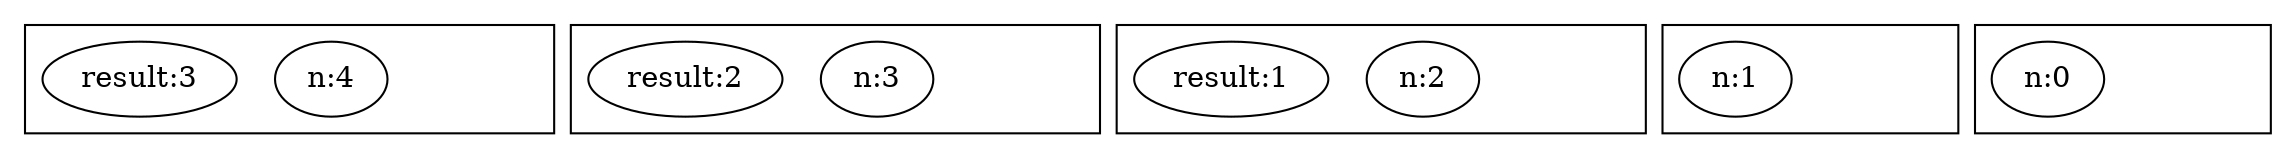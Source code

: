 digraph root {
	graph [compound=true]
	subgraph cluster_4rilep {
		graph [label=""]
		4 [style=invisible]
		"n:4" [label="n:4"]
		"result:3" [label="result:3"]
	}
	subgraph cluster_3aufuo {
		graph [label=""]
		3 [style=invisible]
		"n:3" [label="n:3"]
		"result:2" [label="result:2"]
	}
	subgraph cluster_2ommgz {
		graph [label=""]
		2 [style=invisible]
		"n:2" [label="n:2"]
		"result:1" [label="result:1"]
	}
	subgraph cluster_1avaoq {
		graph [label=""]
		1 [style=invisible]
		"n:1" [label="n:1"]
	}
	subgraph cluster_0bndfs {
		graph [label=""]
		0 [style=invisible]
		"n:0" [label="n:0"]
	}
	subgraph cluster_1fbamw {
		graph [label=""]
		1 [style=invisible]
		"n:1" [label="n:1"]
	}
	subgraph cluster_2qylye {
		graph [label=""]
		2 [style=invisible]
		"n:2" [label="n:2"]
		"result:1" [label="result:1"]
	}
	subgraph cluster_1yterd {
		graph [label=""]
		1 [style=invisible]
		"n:1" [label="n:1"]
	}
	subgraph cluster_0vknks {
		graph [label=""]
		0 [style=invisible]
		"n:0" [label="n:0"]
	}
}